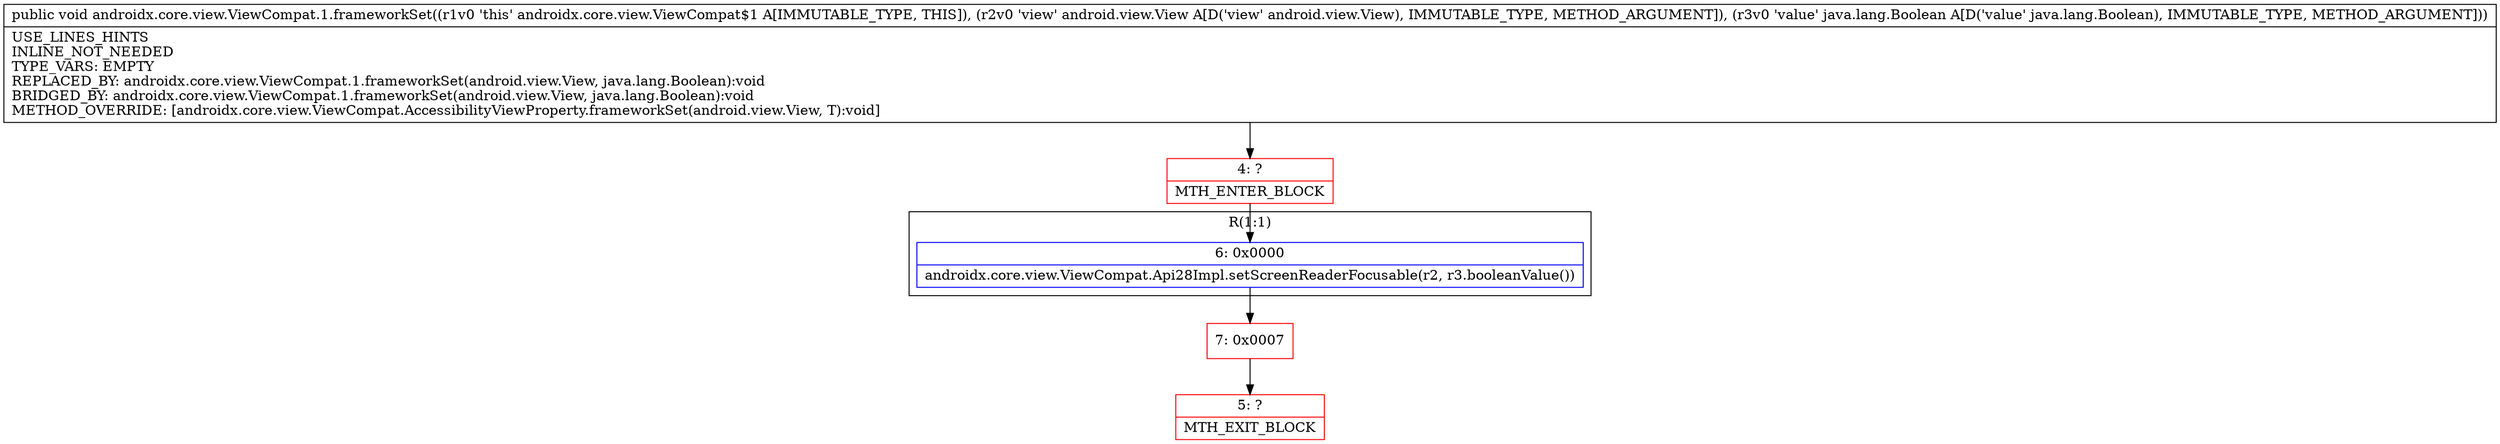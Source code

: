 digraph "CFG forandroidx.core.view.ViewCompat.1.frameworkSet(Landroid\/view\/View;Ljava\/lang\/Boolean;)V" {
subgraph cluster_Region_2115568884 {
label = "R(1:1)";
node [shape=record,color=blue];
Node_6 [shape=record,label="{6\:\ 0x0000|androidx.core.view.ViewCompat.Api28Impl.setScreenReaderFocusable(r2, r3.booleanValue())\l}"];
}
Node_4 [shape=record,color=red,label="{4\:\ ?|MTH_ENTER_BLOCK\l}"];
Node_7 [shape=record,color=red,label="{7\:\ 0x0007}"];
Node_5 [shape=record,color=red,label="{5\:\ ?|MTH_EXIT_BLOCK\l}"];
MethodNode[shape=record,label="{public void androidx.core.view.ViewCompat.1.frameworkSet((r1v0 'this' androidx.core.view.ViewCompat$1 A[IMMUTABLE_TYPE, THIS]), (r2v0 'view' android.view.View A[D('view' android.view.View), IMMUTABLE_TYPE, METHOD_ARGUMENT]), (r3v0 'value' java.lang.Boolean A[D('value' java.lang.Boolean), IMMUTABLE_TYPE, METHOD_ARGUMENT]))  | USE_LINES_HINTS\lINLINE_NOT_NEEDED\lTYPE_VARS: EMPTY\lREPLACED_BY: androidx.core.view.ViewCompat.1.frameworkSet(android.view.View, java.lang.Boolean):void\lBRIDGED_BY: androidx.core.view.ViewCompat.1.frameworkSet(android.view.View, java.lang.Boolean):void\lMETHOD_OVERRIDE: [androidx.core.view.ViewCompat.AccessibilityViewProperty.frameworkSet(android.view.View, T):void]\l}"];
MethodNode -> Node_4;Node_6 -> Node_7;
Node_4 -> Node_6;
Node_7 -> Node_5;
}

